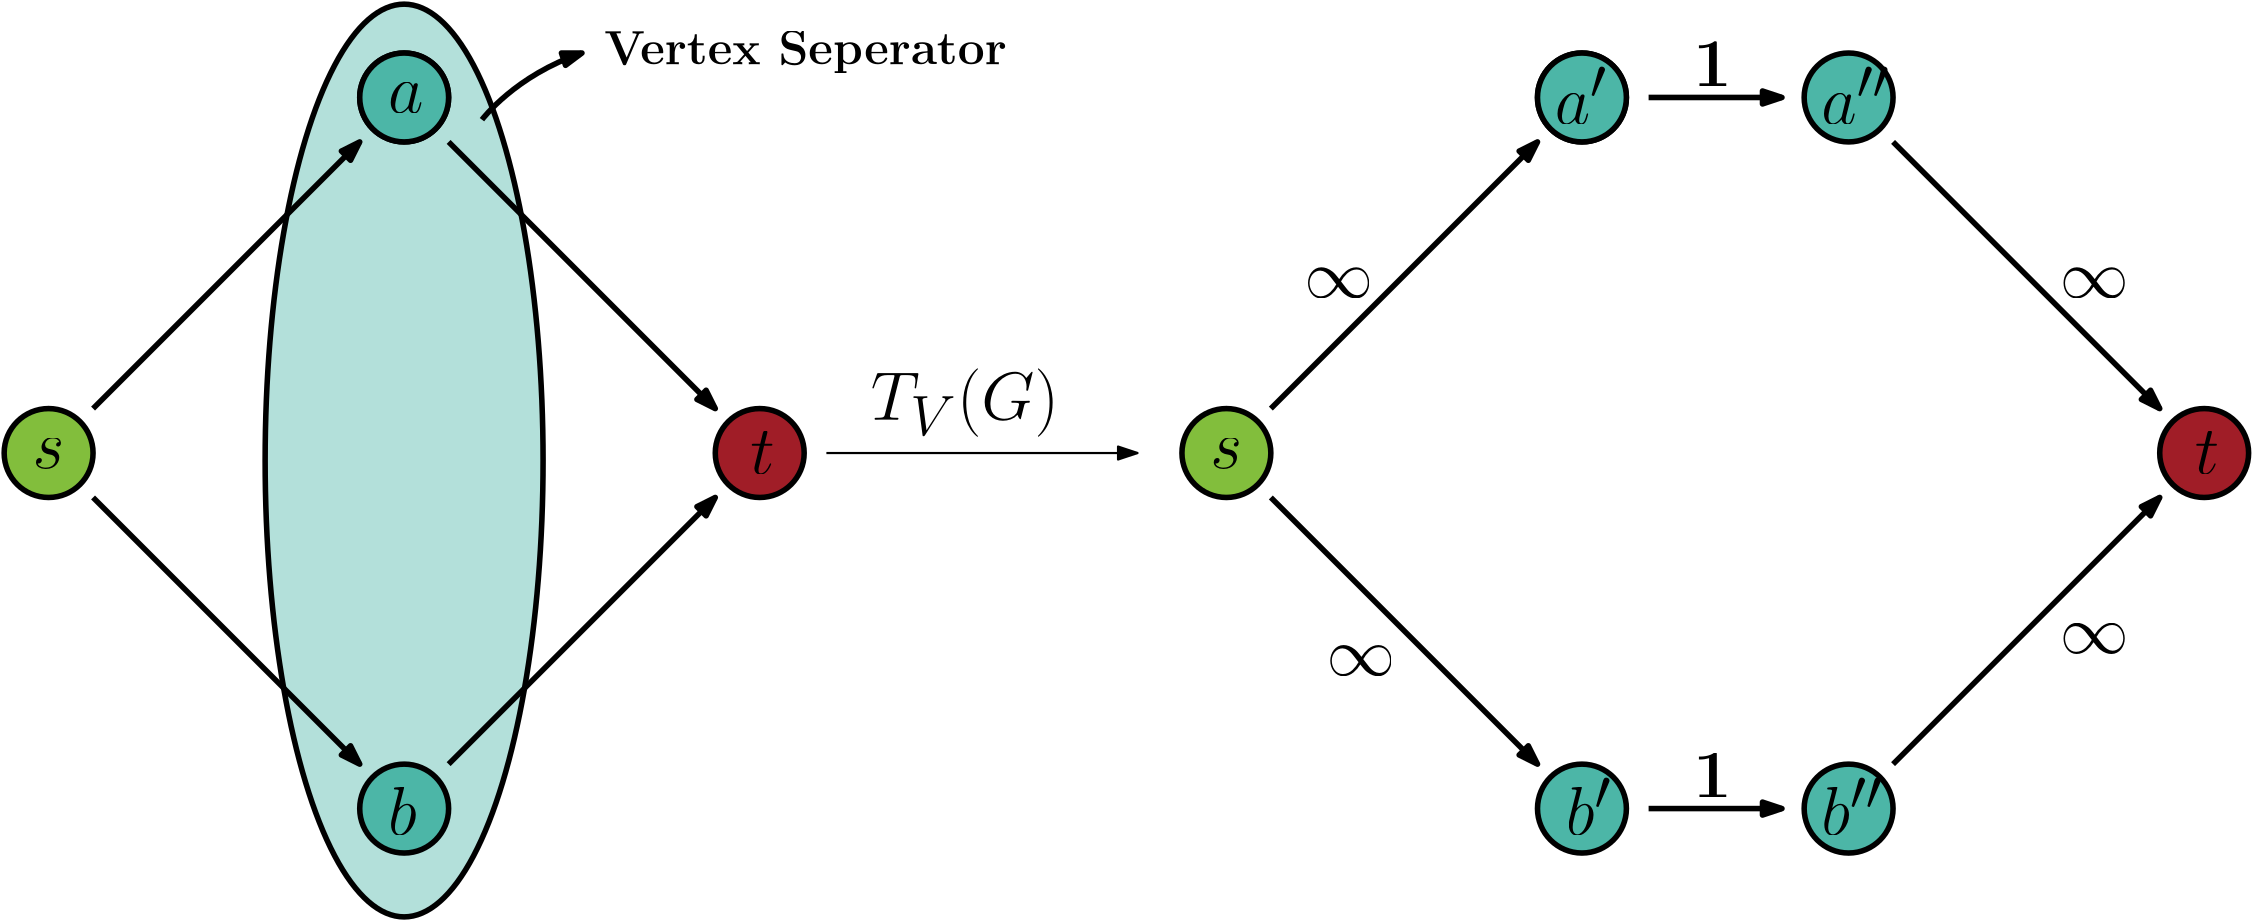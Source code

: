 <?xml version="1.0"?>
<!DOCTYPE ipe SYSTEM "ipe.dtd">
<ipe version="70107" creator="Ipe 7.1.10">
<info created="D:20171014115731" modified="D:20171205122739"/>
<ipestyle name="basic">
<symbol name="arrow/arc(spx)">
<path stroke="sym-stroke" fill="sym-stroke" pen="sym-pen">
0 0 m
-1 0.333 l
-1 -0.333 l
h
</path>
</symbol>
<symbol name="arrow/farc(spx)">
<path stroke="sym-stroke" fill="white" pen="sym-pen">
0 0 m
-1 0.333 l
-1 -0.333 l
h
</path>
</symbol>
<symbol name="arrow/ptarc(spx)">
<path stroke="sym-stroke" fill="sym-stroke" pen="sym-pen">
0 0 m
-1 0.333 l
-0.8 0 l
-1 -0.333 l
h
</path>
</symbol>
<symbol name="arrow/fptarc(spx)">
<path stroke="sym-stroke" fill="white" pen="sym-pen">
0 0 m
-1 0.333 l
-0.8 0 l
-1 -0.333 l
h
</path>
</symbol>
<symbol name="mark/circle(sx)" transformations="translations">
<path fill="sym-stroke">
0.6 0 0 0.6 0 0 e
0.4 0 0 0.4 0 0 e
</path>
</symbol>
<symbol name="mark/disk(sx)" transformations="translations">
<path fill="sym-stroke">
0.6 0 0 0.6 0 0 e
</path>
</symbol>
<symbol name="mark/fdisk(sfx)" transformations="translations">
<group>
<path fill="sym-fill">
0.5 0 0 0.5 0 0 e
</path>
<path fill="sym-stroke" fillrule="eofill">
0.6 0 0 0.6 0 0 e
0.4 0 0 0.4 0 0 e
</path>
</group>
</symbol>
<symbol name="mark/box(sx)" transformations="translations">
<path fill="sym-stroke" fillrule="eofill">
-0.6 -0.6 m
0.6 -0.6 l
0.6 0.6 l
-0.6 0.6 l
h
-0.4 -0.4 m
0.4 -0.4 l
0.4 0.4 l
-0.4 0.4 l
h
</path>
</symbol>
<symbol name="mark/square(sx)" transformations="translations">
<path fill="sym-stroke">
-0.6 -0.6 m
0.6 -0.6 l
0.6 0.6 l
-0.6 0.6 l
h
</path>
</symbol>
<symbol name="mark/fsquare(sfx)" transformations="translations">
<group>
<path fill="sym-fill">
-0.5 -0.5 m
0.5 -0.5 l
0.5 0.5 l
-0.5 0.5 l
h
</path>
<path fill="sym-stroke" fillrule="eofill">
-0.6 -0.6 m
0.6 -0.6 l
0.6 0.6 l
-0.6 0.6 l
h
-0.4 -0.4 m
0.4 -0.4 l
0.4 0.4 l
-0.4 0.4 l
h
</path>
</group>
</symbol>
<symbol name="mark/cross(sx)" transformations="translations">
<group>
<path fill="sym-stroke">
-0.43 -0.57 m
0.57 0.43 l
0.43 0.57 l
-0.57 -0.43 l
h
</path>
<path fill="sym-stroke">
-0.43 0.57 m
0.57 -0.43 l
0.43 -0.57 l
-0.57 0.43 l
h
</path>
</group>
</symbol>
<symbol name="arrow/fnormal(spx)">
<path stroke="sym-stroke" fill="white" pen="sym-pen">
0 0 m
-1 0.333 l
-1 -0.333 l
h
</path>
</symbol>
<symbol name="arrow/pointed(spx)">
<path stroke="sym-stroke" fill="sym-stroke" pen="sym-pen">
0 0 m
-1 0.333 l
-0.8 0 l
-1 -0.333 l
h
</path>
</symbol>
<symbol name="arrow/fpointed(spx)">
<path stroke="sym-stroke" fill="white" pen="sym-pen">
0 0 m
-1 0.333 l
-0.8 0 l
-1 -0.333 l
h
</path>
</symbol>
<symbol name="arrow/linear(spx)">
<path stroke="sym-stroke" pen="sym-pen">
-1 0.333 m
0 0 l
-1 -0.333 l
</path>
</symbol>
<symbol name="arrow/fdouble(spx)">
<path stroke="sym-stroke" fill="white" pen="sym-pen">
0 0 m
-1 0.333 l
-1 -0.333 l
h
-1 0 m
-2 0.333 l
-2 -0.333 l
h
</path>
</symbol>
<symbol name="arrow/double(spx)">
<path stroke="sym-stroke" fill="sym-stroke" pen="sym-pen">
0 0 m
-1 0.333 l
-1 -0.333 l
h
-1 0 m
-2 0.333 l
-2 -0.333 l
h
</path>
</symbol>
<pen name="heavier" value="0.8"/>
<pen name="fat" value="1.2"/>
<pen name="ultrafat" value="2"/>
<symbolsize name="large" value="5"/>
<symbolsize name="small" value="2"/>
<symbolsize name="tiny" value="1.1"/>
<arrowsize name="large" value="10"/>
<arrowsize name="small" value="5"/>
<arrowsize name="tiny" value="3"/>
<color name="red" value="1 0 0"/>
<color name="green" value="0 1 0"/>
<color name="blue" value="0 0 1"/>
<color name="yellow" value="1 1 0"/>
<color name="orange" value="1 0.647 0"/>
<color name="gold" value="1 0.843 0"/>
<color name="purple" value="0.627 0.125 0.941"/>
<color name="gray" value="0.745"/>
<color name="brown" value="0.647 0.165 0.165"/>
<color name="navy" value="0 0 0.502"/>
<color name="pink" value="1 0.753 0.796"/>
<color name="seagreen" value="0.18 0.545 0.341"/>
<color name="turquoise" value="0.251 0.878 0.816"/>
<color name="violet" value="0.933 0.51 0.933"/>
<color name="darkblue" value="0 0 0.545"/>
<color name="darkcyan" value="0 0.545 0.545"/>
<color name="darkgray" value="0.663"/>
<color name="darkgreen" value="0 0.392 0"/>
<color name="darkmagenta" value="0.545 0 0.545"/>
<color name="darkorange" value="1 0.549 0"/>
<color name="darkred" value="0.545 0 0"/>
<color name="lightblue" value="0.678 0.847 0.902"/>
<color name="lightcyan" value="0.878 1 1"/>
<color name="lightgray" value="0.827"/>
<color name="lightgreen" value="0.565 0.933 0.565"/>
<color name="lightyellow" value="1 1 0.878"/>
<dashstyle name="dashed" value="[4] 0"/>
<dashstyle name="dotted" value="[1 3] 0"/>
<dashstyle name="dash dotted" value="[4 2 1 2] 0"/>
<dashstyle name="dash dot dotted" value="[4 2 1 2 1 2] 0"/>
<textsize name="large" value="\large"/>
<textsize name="Large" value="\Large"/>
<textsize name="LARGE" value="\LARGE"/>
<textsize name="huge" value="\huge"/>
<textsize name="Huge" value="\Huge"/>
<textsize name="small" value="\small"/>
<textsize name="footnote" value="\footnotesize"/>
<textsize name="tiny" value="\tiny"/>
<textstyle name="center" begin="\begin{center}" end="\end{center}"/>
<textstyle name="itemize" begin="\begin{itemize}" end="\end{itemize}"/>
<textstyle name="item" begin="\begin{itemize}\item{}" end="\end{itemize}"/>
<gridsize name="4 pts" value="4"/>
<gridsize name="8 pts (~3 mm)" value="8"/>
<gridsize name="16 pts (~6 mm)" value="16"/>
<gridsize name="32 pts (~12 mm)" value="32"/>
<gridsize name="10 pts (~3.5 mm)" value="10"/>
<gridsize name="20 pts (~7 mm)" value="20"/>
<gridsize name="14 pts (~5 mm)" value="14"/>
<gridsize name="28 pts (~10 mm)" value="28"/>
<gridsize name="56 pts (~20 mm)" value="56"/>
<anglesize name="90 deg" value="90"/>
<anglesize name="60 deg" value="60"/>
<anglesize name="45 deg" value="45"/>
<anglesize name="30 deg" value="30"/>
<anglesize name="22.5 deg" value="22.5"/>
<opacity name="10%" value="0.1"/>
<opacity name="30%" value="0.3"/>
<opacity name="50%" value="0.5"/>
<opacity name="75%" value="0.75"/>
<tiling name="falling" angle="-60" step="4" width="1"/>
<tiling name="rising" angle="30" step="4" width="1"/>
</ipestyle>
<ipestyle name="transparency">
<opacity name="10%" value="0.1"/>
<opacity name="50%" value="0.5"/>
<opacity name="75%" value="0.75"/>
<opacity name="25%" value="0.25"/>
</ipestyle>
<ipestyle name="bigpaper">
<layout paper="10000 6000" origin="0 0" frame="10000 6000"/>
<titlestyle pos="10 10" size="LARGE" color="title"  valign="baseline"/>
</ipestyle>
<ipestyle name="kitcolors">
<color name="KITwhite" value="1"/>
<color name="KITblack" value="0"/>
<color name="KITblack70" value="0.3"/>
<color name="KITblack50" value="0.5"/>
<color name="KITblack30" value="0.7"/>
<color name="KITblack15" value="0.85"/>
<color name="KITgreen" value="0 0.588 0.509"/>
<color name="KITgreen70" value="0.3 0.711 0.656"/>
<color name="KITgreen50" value="0.5 0.794 0.754"/>
<color name="KITgreen30" value="0.7 0.876 0.852"/>
<color name="KITgreen15" value="0.85 0.938 0.926"/>
<color name="KITblue" value="0.274 0.392 0.666"/>
<color name="KITblue70" value="0.492 0.574 0.766"/>
<color name="KITblue50" value="0.637 0.696 0.833"/>
<color name="KITblue30" value="0.782 0.817 0.9"/>
<color name="KITblue15" value="0.891 0.908 0.95"/>
<color name="KITred" value="0.627 0.117 0.156"/>
<color name="KITred70" value="0.739 0.382 0.409"/>
<color name="KITred50" value="0.813 0.558 0.578"/>
<color name="KITred30" value="0.888 0.735 0.747"/>
<color name="KITred15" value="0.944 0.867 0.873"/>
<color name="KITpalegreen" value="0.509 0.745 0.235"/>
<color name="KITpalegreen70" value="0.656 0.821 0.464"/>
<color name="KITpalegreen50" value="0.754 0.872 0.617"/>
<color name="KITpalegreen30" value="0.852 0.923 0.77"/>
<color name="KITpalegreen15" value="0.926 0.961 0.885"/>
<color name="KITyellow" value="0.98 0.901 0.078"/>
<color name="KITyellow70" value="0.986 0.931 0.354"/>
<color name="KITyellow50" value="0.99 0.95 0.539"/>
<color name="KITyellow30" value="0.994 0.97 0.723"/>
<color name="KITyellow15" value="0.997 0.985 0.861"/>
<color name="KITorange" value="0.862 0.627 0.117"/>
<color name="KITorange70" value="0.903 0.739 0.382"/>
<color name="KITorange50" value="0.931 0.813 0.558"/>
<color name="KITorange30" value="0.958 0.888 0.735"/>
<color name="KITorange15" value="0.979 0.944 0.867"/>
<color name="KITbrown" value="0.627 0.509 0.196"/>
<color name="KITbrown70" value="0.739 0.656 0.437"/>
<color name="KITbrown50" value="0.813 0.754 0.598"/>
<color name="KITbrown30" value="0.888 0.852 0.758"/>
<color name="KITbrown15" value="0.944 0.926 0.879"/>
<color name="KITlilac" value="0.627 0 0.47"/>
<color name="KITlilac70" value="0.739 0.3 0.629"/>
<color name="KITlilac50" value="0.813 0.5 0.735"/>
<color name="KITlilac30" value="0.888 0.7 0.841"/>
<color name="KITlilac15" value="0.944 0.85 0.92"/>
<color name="KITcyanblue" value="0.313 0.666 0.901"/>
<color name="KITcyanblue70" value="0.519 0.766 0.931"/>
<color name="KITcyanblue50" value="0.656 0.833 0.95"/>
<color name="KITcyanblue30" value="0.794 0.9 0.97"/>
<color name="KITcyanblue15" value="0.897 0.95 0.985"/>
<color name="KITseablue" value="0.196 0.313 0.549"/>
<color name="KITseablue70" value="0.437 0.519 0.684"/>
<color name="KITseablue50" value="0.598 0.656 0.774"/>
<color name="KITseablue30" value="0.758 0.794 0.864"/>
<color name="KITseablue15" value="0.879 0.897 0.932"/>
</ipestyle>
<page>
<layer name="alpha"/>
<view layers="alpha" active="alpha"/>
<path layer="alpha" matrix="0.398512 0 0 1.30869 1281.57 -849.525" stroke="black" fill="KITgreen30" pen="ultrafat">
125.539 0 0 125.539 2144 2212 e
</path>
<path matrix="1 0 0 1 -40 0" stroke="KITblack" fill="KITpalegreen" pen="ultrafat">
16 0 0 16 2048 2048 e
</path>
<path matrix="1 0 0 1 88 128" stroke="black" fill="KITgreen70" pen="ultrafat">
16 0 0 16 2048 2048 e
</path>
<path matrix="1 0 0 1 88 -128" stroke="black" fill="KITgreen70" pen="ultrafat">
16 0 0 16 2048 2048 e
</path>
<path matrix="1 0 0 1 216 0" stroke="black" fill="KITred" pen="ultrafat">
16 0 0 16 2048 2048 e
</path>
<path matrix="1 0 0 1 -40 0" stroke="black" fill="KITgreen70" pen="ultrafat" rarrow="normal/normal">
2160 2160 m
2064 2064 l
2064 2064 l
</path>
<path matrix="1 0 0 1 -168 0" stroke="black" fill="KITgreen70" pen="ultrafat" rarrow="normal/normal">
2416 2064 m
2320 2160 l
</path>
<path matrix="1 0 0 1 -168 0" stroke="black" fill="KITgreen70" pen="ultrafat" rarrow="normal/normal">
2416 2032 m
2320 1936 l
</path>
<path matrix="1 0 0 1 -40 0" stroke="black" fill="KITgreen70" pen="ultrafat" rarrow="normal/normal">
2160 1936 m
2064 2032 l
2064 2032 l
</path>
<text matrix="1 0 0 1 -45.8212 -5.43091" transformations="translations" pos="2048 2048" stroke="KITblack" type="label" width="11.432" height="10.672" depth="0" valign="baseline" size="Huge">$s$</text>
<text matrix="1 0 0 1 212.568 -7.43145" transformations="translations" pos="2048 2048" stroke="KITblack" type="label" width="8.764" height="15.246" depth="0" valign="baseline" size="Huge">$t$</text>
<path matrix="1 0 0 1 88 128" stroke="black" fill="KITgreen70" pen="ultrafat">
16 0 0 16 2048 2048 e
</path>
<path matrix="1 0 0 1 384 0" stroke="KITblack" fill="KITpalegreen" pen="ultrafat">
16 0 0 16 2048 2048 e
</path>
<path matrix="1 0 0 1 512 128" stroke="black" fill="KITgreen70" pen="ultrafat">
16 0 0 16 2048 2048 e
</path>
<path matrix="1 0 0 1 512 -128" stroke="black" fill="KITgreen70" pen="ultrafat">
16 0 0 16 2048 2048 e
</path>
<path matrix="1 0 0 1 736 0" stroke="black" fill="KITred" pen="ultrafat">
16 0 0 16 2048 2048 e
</path>
<path matrix="1 0 0 1 384 0" stroke="black" fill="KITgreen70" pen="ultrafat" rarrow="normal/normal">
2160 2160 m
2064 2064 l
2064 2064 l
</path>
<path matrix="1 0 0 1 352 0" stroke="black" fill="KITgreen70" pen="ultrafat" rarrow="normal/normal">
2416 2064 m
2320 2160 l
</path>
<path matrix="1 0 0 1 352 0" stroke="black" fill="KITgreen70" pen="ultrafat" rarrow="normal/normal">
2416 2032 m
2320 1936 l
</path>
<path matrix="1 0 0 1 384 0" stroke="black" fill="KITgreen70" pen="ultrafat" rarrow="normal/normal">
2160 1936 m
2064 2032 l
2064 2032 l
</path>
<text matrix="1 0 0 1 378.179 -5.43091" transformations="translations" pos="2048 2048" stroke="KITblack" type="label" width="11.432" height="10.672" depth="0" valign="baseline" size="Huge">$s$</text>
<text matrix="1 0 0 1 732.568 -7.43145" transformations="translations" pos="2048 2048" stroke="KITblack" type="label" width="8.764" height="15.246" depth="0" valign="baseline" size="Huge">$t$</text>
<path matrix="1 0 0 1 512 128" stroke="black" fill="KITgreen70" pen="ultrafat">
16 0 0 16 2048 2048 e
</path>
<path matrix="1 0 0 1 608 -128" stroke="black" fill="KITgreen70" pen="ultrafat">
16 0 0 16 2048 2048 e
</path>
<path matrix="1 0 0 1 608 128" stroke="black" fill="KITgreen70" pen="ultrafat">
16 0 0 16 2048 2048 e
</path>
<path matrix="1 0 0 1 160 128" stroke="black" pen="ultrafat" rarrow="normal/normal">
2472 2048 m
2424 2048 l
</path>
<path matrix="1 0 0 1 160 -128" stroke="black" pen="ultrafat" rarrow="normal/normal">
2472 2048 m
2424 2048 l
</path>
<text matrix="1 0 0 1 -60 -32" transformations="translations" pos="2660 1956" stroke="black" type="label" width="13.943" height="15.974" depth="0" valign="baseline" size="Huge">$\mathbf{1}$</text>
<text matrix="1 0 0 1 -60 224" transformations="translations" pos="2660 1956" stroke="black" type="label" width="13.943" height="15.974" depth="0" valign="baseline" size="Huge">$\mathbf{1}$</text>
<text matrix="1 0 0 1 -192 12" transformations="translations" pos="2660 1956" stroke="black" type="label" width="24.787" height="10.672" depth="0" valign="baseline" size="Huge">$\mathbf{\infty}$</text>
<text matrix="1 0 0 1 -200 148" transformations="translations" pos="2660 1956" stroke="black" type="label" width="24.787" height="10.672" depth="0" valign="baseline" size="Huge">$\mathbf{\infty}$</text>
<text matrix="1 0 0 1 72 148" transformations="translations" pos="2660 1956" stroke="black" type="label" width="24.787" height="10.672" depth="0" valign="baseline" size="Huge">$\mathbf{\infty}$</text>
<text matrix="1 0 0 1 72 20" transformations="translations" pos="2660 1956" stroke="black" type="label" width="24.787" height="10.672" depth="0" valign="baseline" size="Huge">$\mathbf{\infty}$</text>
<path matrix="1 0 0 1 -40 0" stroke="black" pen="ultrafat" rarrow="normal/normal">
2240 2192 m
2216 2184
2204 2168
2204 2168 c
</path>
<text matrix="1 0 0 1 -44 -8" transformations="translations" pos="2252 2196" stroke="black" type="label" width="144.986" height="11.809" depth="3.35" valign="baseline" size="LARGE">\textbf{Vertex Seperator}</text>
<path stroke="black" pen="heavier" rarrow="normal/normal">
2400 2048 m
2288 2048 l
</path>
<text matrix="1 0 0 1 -16 -24" transformations="translations" pos="2320 2084" stroke="black" type="label" width="67.714" height="18.564" depth="6.18" valign="baseline" size="Huge">$T_V(G)$</text>
<text matrix="1 0 0 1 82.1788 122.569" transformations="translations" pos="2048 2048" stroke="KITblack" type="label" width="12.741" height="10.672" depth="0" valign="baseline" size="Huge">$a$</text>
<text matrix="1 0 0 1 82.1788 -137.431" transformations="translations" pos="2048 2048" stroke="KITblack" type="label" width="10.319" height="17.213" depth="0" valign="baseline" size="Huge">$b$</text>
<text matrix="1 0 0 1 506.179 -137.431" transformations="translations" pos="2048 2048" stroke="KITblack" type="label" width="16.5" height="20.474" depth="0" valign="baseline" size="Huge">$b&apos;$</text>
<text matrix="1 0 0 1 598.179 -137.431" transformations="translations" pos="2048 2048" stroke="KITblack" type="label" width="22.182" height="20.474" depth="0" valign="baseline" size="Huge">$b&apos;&apos;$</text>
<text matrix="1 0 0 1 598.179 118.569" transformations="translations" pos="2048 2048" stroke="KITblack" type="label" width="24.603" height="20.474" depth="0" valign="baseline" size="Huge">$a&apos;&apos;$</text>
<text matrix="1 0 0 1 502.179 118.569" transformations="translations" pos="2048 2048" stroke="KITblack" type="label" width="18.921" height="20.474" depth="0" valign="baseline" size="Huge">$a&apos;$</text>
</page>
</ipe>
